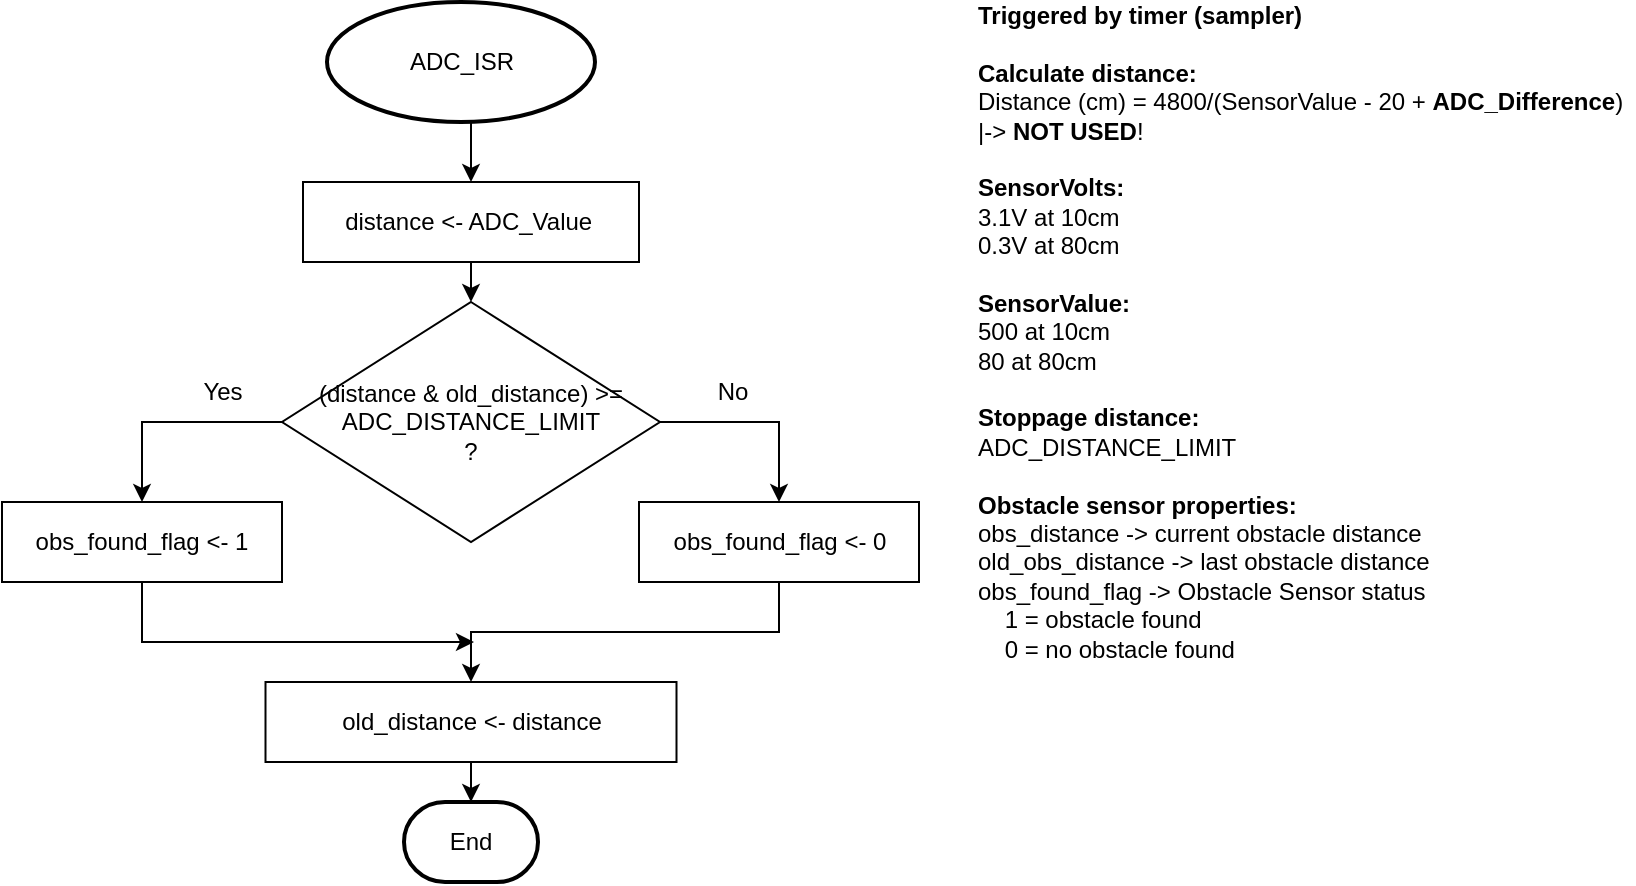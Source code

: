 <mxfile version="14.4.3" type="device" pages="2"><diagram id="zXB-QTWCgHjaD_UmHKEn" name="Obstacle Detector"><mxGraphModel dx="768" dy="522" grid="1" gridSize="10" guides="1" tooltips="1" connect="1" arrows="1" fold="1" page="1" pageScale="1" pageWidth="827" pageHeight="1169" math="0" shadow="0"><root><mxCell id="0"/><mxCell id="1" parent="0"/><mxCell id="hERgeJ6GIpc3N00d1zGr-1" value="&lt;b&gt;Triggered by timer (sampler)&lt;br&gt;&lt;br&gt;Calculate distance:&lt;br&gt;&lt;/b&gt;Distance (cm) = 4800/(SensorValue - 20 + &lt;b&gt;ADC_Difference&lt;/b&gt;)&lt;br&gt;|-&amp;gt; &lt;b&gt;NOT USED&lt;/b&gt;!&lt;br&gt;&lt;br&gt;&lt;b&gt;SensorVolts:&lt;/b&gt;&lt;br&gt;3.1V at 10cm&lt;br&gt;0.3V at 80cm&lt;br&gt;&lt;br&gt;&lt;b&gt;SensorValue:&lt;br&gt;&lt;/b&gt;500 at 10cm&lt;br&gt;80 at 80cm&lt;br&gt;&lt;br&gt;&lt;b&gt;Stoppage distance:&lt;/b&gt;&lt;br&gt;ADC_DISTANCE_LIMIT&lt;br&gt;&lt;br&gt;&lt;b&gt;Obstacle sensor properties:&lt;br&gt;&lt;/b&gt;&lt;span style=&quot;text-align: center&quot;&gt;obs_distance -&amp;gt; current obstacle distance&lt;br&gt;&lt;/span&gt;old_obs_distance -&amp;gt; last obstacle distance&lt;br&gt;obs_found_flag -&amp;gt; Obstacle Sensor status&lt;br&gt;&amp;nbsp; &amp;nbsp; 1 = obstacle found&lt;br&gt;&amp;nbsp; &amp;nbsp; 0 = no obstacle found" style="text;html=1;strokeColor=none;fillColor=none;align=left;verticalAlign=middle;whiteSpace=wrap;rounded=0;" parent="1" vertex="1"><mxGeometry x="497" y="20" width="330" height="330" as="geometry"/></mxCell><mxCell id="nv-L1YiCQC5NOXt7WnT0-2" style="edgeStyle=orthogonalEdgeStyle;rounded=0;orthogonalLoop=1;jettySize=auto;html=1;exitX=0.5;exitY=1;exitDx=0;exitDy=0;exitPerimeter=0;entryX=0.5;entryY=0;entryDx=0;entryDy=0;" parent="1" source="hERgeJ6GIpc3N00d1zGr-2" target="nv-L1YiCQC5NOXt7WnT0-1" edge="1"><mxGeometry relative="1" as="geometry"/></mxCell><mxCell id="hERgeJ6GIpc3N00d1zGr-2" value="ADC_ISR" style="strokeWidth=2;html=1;shape=mxgraph.flowchart.start_1;whiteSpace=wrap;" parent="1" vertex="1"><mxGeometry x="173.5" y="20" width="134" height="60" as="geometry"/></mxCell><mxCell id="hERgeJ6GIpc3N00d1zGr-11" style="edgeStyle=orthogonalEdgeStyle;rounded=0;orthogonalLoop=1;jettySize=auto;html=1;exitX=0;exitY=0.5;exitDx=0;exitDy=0;entryX=0.5;entryY=0;entryDx=0;entryDy=0;" parent="1" source="hERgeJ6GIpc3N00d1zGr-9" target="hERgeJ6GIpc3N00d1zGr-10" edge="1"><mxGeometry relative="1" as="geometry"/></mxCell><mxCell id="2HFQiW6q3KTfWursCWKJ-4" style="edgeStyle=orthogonalEdgeStyle;rounded=0;orthogonalLoop=1;jettySize=auto;html=1;exitX=1;exitY=0.5;exitDx=0;exitDy=0;entryX=0.5;entryY=0;entryDx=0;entryDy=0;" parent="1" source="hERgeJ6GIpc3N00d1zGr-9" target="2HFQiW6q3KTfWursCWKJ-3" edge="1"><mxGeometry relative="1" as="geometry"/></mxCell><mxCell id="hERgeJ6GIpc3N00d1zGr-9" value="(distance &amp;amp; old_distance) &amp;gt;=&lt;br&gt;&lt;span style=&quot;text-align: left&quot;&gt;ADC_DISTANCE_LIMIT&lt;/span&gt;&lt;br style=&quot;text-align: left&quot;&gt;&lt;div style=&quot;text-align: center&quot;&gt;&lt;span style=&quot;text-align: left&quot;&gt;?&lt;/span&gt;&lt;/div&gt;" style="rhombus;whiteSpace=wrap;html=1;align=center;" parent="1" vertex="1"><mxGeometry x="151" y="170" width="189" height="120" as="geometry"/></mxCell><mxCell id="2HFQiW6q3KTfWursCWKJ-6" style="edgeStyle=orthogonalEdgeStyle;rounded=0;orthogonalLoop=1;jettySize=auto;html=1;exitX=0.5;exitY=1;exitDx=0;exitDy=0;" parent="1" source="hERgeJ6GIpc3N00d1zGr-10" edge="1"><mxGeometry relative="1" as="geometry"><mxPoint x="247" y="340" as="targetPoint"/><Array as="points"><mxPoint x="81" y="340"/></Array></mxGeometry></mxCell><mxCell id="hERgeJ6GIpc3N00d1zGr-10" value="obs_found_flag &amp;lt;- 1" style="rounded=0;whiteSpace=wrap;html=1;align=center;" parent="1" vertex="1"><mxGeometry x="11" y="270" width="140" height="40" as="geometry"/></mxCell><mxCell id="hERgeJ6GIpc3N00d1zGr-17" value="End" style="strokeWidth=2;html=1;shape=mxgraph.flowchart.terminator;whiteSpace=wrap;align=center;" parent="1" vertex="1"><mxGeometry x="212" y="420" width="67" height="40" as="geometry"/></mxCell><mxCell id="2HFQiW6q3KTfWursCWKJ-1" style="edgeStyle=orthogonalEdgeStyle;rounded=0;orthogonalLoop=1;jettySize=auto;html=1;exitX=0.5;exitY=1;exitDx=0;exitDy=0;entryX=0.5;entryY=0;entryDx=0;entryDy=0;" parent="1" source="nv-L1YiCQC5NOXt7WnT0-1" target="hERgeJ6GIpc3N00d1zGr-9" edge="1"><mxGeometry relative="1" as="geometry"/></mxCell><mxCell id="nv-L1YiCQC5NOXt7WnT0-1" value="distance &amp;lt;- ADC_Value&amp;nbsp;" style="rounded=0;whiteSpace=wrap;html=1;" parent="1" vertex="1"><mxGeometry x="161.5" y="110" width="168" height="40" as="geometry"/></mxCell><mxCell id="nv-L1YiCQC5NOXt7WnT0-4" value="Yes" style="text;html=1;align=center;verticalAlign=middle;resizable=0;points=[];autosize=1;" parent="1" vertex="1"><mxGeometry x="105.5" y="205" width="30" height="20" as="geometry"/></mxCell><mxCell id="2HFQiW6q3KTfWursCWKJ-8" style="edgeStyle=orthogonalEdgeStyle;rounded=0;orthogonalLoop=1;jettySize=auto;html=1;exitX=0.5;exitY=1;exitDx=0;exitDy=0;entryX=0.5;entryY=0;entryDx=0;entryDy=0;entryPerimeter=0;" parent="1" source="nv-L1YiCQC5NOXt7WnT0-6" target="hERgeJ6GIpc3N00d1zGr-17" edge="1"><mxGeometry relative="1" as="geometry"/></mxCell><mxCell id="nv-L1YiCQC5NOXt7WnT0-6" value="old_distance &amp;lt;- distance" style="rounded=0;whiteSpace=wrap;html=1;" parent="1" vertex="1"><mxGeometry x="142.75" y="360" width="205.5" height="40" as="geometry"/></mxCell><mxCell id="nv-L1YiCQC5NOXt7WnT0-11" value="No" style="text;html=1;align=center;verticalAlign=middle;resizable=0;points=[];autosize=1;" parent="1" vertex="1"><mxGeometry x="360.5" y="205" width="30" height="20" as="geometry"/></mxCell><mxCell id="2HFQiW6q3KTfWursCWKJ-5" style="edgeStyle=orthogonalEdgeStyle;rounded=0;orthogonalLoop=1;jettySize=auto;html=1;exitX=0.5;exitY=1;exitDx=0;exitDy=0;entryX=0.5;entryY=0;entryDx=0;entryDy=0;" parent="1" source="2HFQiW6q3KTfWursCWKJ-3" target="nv-L1YiCQC5NOXt7WnT0-6" edge="1"><mxGeometry relative="1" as="geometry"/></mxCell><mxCell id="2HFQiW6q3KTfWursCWKJ-3" value="obs_found_flag &amp;lt;- 0" style="rounded=0;whiteSpace=wrap;html=1;align=center;" parent="1" vertex="1"><mxGeometry x="329.5" y="270" width="140" height="40" as="geometry"/></mxCell></root></mxGraphModel></diagram><diagram id="HIJ6S7eyiGiwDeMC7sjK" name="Room&amp;Cross Detector"><mxGraphModel dx="768" dy="522" grid="1" gridSize="10" guides="1" tooltips="1" connect="1" arrows="1" fold="1" page="1" pageScale="1" pageWidth="827" pageHeight="1169" math="0" shadow="0"><root><mxCell id="uiHFTxvmWlh4Egur9Vmh-0"/><mxCell id="uiHFTxvmWlh4Egur9Vmh-1" parent="uiHFTxvmWlh4Egur9Vmh-0"/><mxCell id="uiHFTxvmWlh4Egur9Vmh-2" style="edgeStyle=orthogonalEdgeStyle;rounded=0;orthogonalLoop=1;jettySize=auto;html=1;exitX=0.5;exitY=1;exitDx=0;exitDy=0;exitPerimeter=0;entryX=0.5;entryY=0;entryDx=0;entryDy=0;" parent="uiHFTxvmWlh4Egur9Vmh-1" source="uiHFTxvmWlh4Egur9Vmh-3" edge="1"><mxGeometry relative="1" as="geometry"><mxPoint x="382" y="160" as="targetPoint"/></mxGeometry></mxCell><mxCell id="uiHFTxvmWlh4Egur9Vmh-3" value="EXTI_ISR" style="strokeWidth=2;html=1;shape=mxgraph.flowchart.start_1;whiteSpace=wrap;" parent="uiHFTxvmWlh4Egur9Vmh-1" vertex="1"><mxGeometry x="300" y="40" width="164" height="60" as="geometry"/></mxCell><mxCell id="uiHFTxvmWlh4Egur9Vmh-7" value="&lt;b&gt;Triggered by PinA&lt;br&gt;&lt;br&gt;Sensors&lt;/b&gt;:&lt;br&gt;S1 || S8 (???)&lt;br&gt;&lt;br&gt;&lt;b&gt;Pins&lt;/b&gt;:&lt;br&gt;PinA (connected to QTR sensor)&lt;br&gt;PinB (connected to QTR sensor)&lt;br&gt;&lt;span&gt;&lt;br&gt;&lt;/span&gt;" style="text;html=1;align=left;verticalAlign=middle;resizable=0;points=[];autosize=1;" parent="uiHFTxvmWlh4Egur9Vmh-1" vertex="1"><mxGeometry x="540" y="25" width="190" height="130" as="geometry"/></mxCell><mxCell id="uiHFTxvmWlh4Egur9Vmh-8" value="End" style="strokeWidth=2;html=1;shape=mxgraph.flowchart.terminator;whiteSpace=wrap;" parent="uiHFTxvmWlh4Egur9Vmh-1" vertex="1"><mxGeometry x="343" y="390" width="78" height="40" as="geometry"/></mxCell><mxCell id="uiHFTxvmWlh4Egur9Vmh-11" style="edgeStyle=orthogonalEdgeStyle;rounded=0;orthogonalLoop=1;jettySize=auto;html=1;exitX=0.5;exitY=1;exitDx=0;exitDy=0;entryX=0.5;entryY=0;entryDx=0;entryDy=0;entryPerimeter=0;" parent="uiHFTxvmWlh4Egur9Vmh-1" source="uiHFTxvmWlh4Egur9Vmh-12" target="uiHFTxvmWlh4Egur9Vmh-8" edge="1"><mxGeometry relative="1" as="geometry"><Array as="points"><mxPoint x="261" y="360"/><mxPoint x="382" y="360"/></Array></mxGeometry></mxCell><mxCell id="uiHFTxvmWlh4Egur9Vmh-12" value="cross_found_flag &amp;lt;- 1" style="rounded=0;whiteSpace=wrap;html=1;align=center;" parent="uiHFTxvmWlh4Egur9Vmh-1" vertex="1"><mxGeometry x="191" y="260" width="140" height="40" as="geometry"/></mxCell><mxCell id="uiHFTxvmWlh4Egur9Vmh-13" style="edgeStyle=orthogonalEdgeStyle;rounded=0;orthogonalLoop=1;jettySize=auto;html=1;exitX=0;exitY=0.5;exitDx=0;exitDy=0;entryX=0.5;entryY=0;entryDx=0;entryDy=0;" parent="uiHFTxvmWlh4Egur9Vmh-1" source="uiHFTxvmWlh4Egur9Vmh-15" target="uiHFTxvmWlh4Egur9Vmh-12" edge="1"><mxGeometry relative="1" as="geometry"/></mxCell><mxCell id="uiHFTxvmWlh4Egur9Vmh-14" style="edgeStyle=orthogonalEdgeStyle;rounded=0;orthogonalLoop=1;jettySize=auto;html=1;exitX=1;exitY=0.5;exitDx=0;exitDy=0;" parent="uiHFTxvmWlh4Egur9Vmh-1" source="uiHFTxvmWlh4Egur9Vmh-15" target="uiHFTxvmWlh4Egur9Vmh-18" edge="1"><mxGeometry relative="1" as="geometry"/></mxCell><mxCell id="uiHFTxvmWlh4Egur9Vmh-15" value="PinB = 1&lt;br&gt;?" style="rhombus;whiteSpace=wrap;html=1;" parent="uiHFTxvmWlh4Egur9Vmh-1" vertex="1"><mxGeometry x="320.75" y="160" width="121.5" height="80" as="geometry"/></mxCell><mxCell id="uiHFTxvmWlh4Egur9Vmh-16" value="Yes" style="text;html=1;align=center;verticalAlign=middle;resizable=0;points=[];autosize=1;" parent="uiHFTxvmWlh4Egur9Vmh-1" vertex="1"><mxGeometry x="271" y="180" width="40" height="20" as="geometry"/></mxCell><mxCell id="uiHFTxvmWlh4Egur9Vmh-17" style="edgeStyle=orthogonalEdgeStyle;rounded=0;orthogonalLoop=1;jettySize=auto;html=1;exitX=0.5;exitY=1;exitDx=0;exitDy=0;" parent="uiHFTxvmWlh4Egur9Vmh-1" source="uiHFTxvmWlh4Egur9Vmh-18" edge="1"><mxGeometry relative="1" as="geometry"><mxPoint x="380" y="360" as="targetPoint"/><Array as="points"><mxPoint x="503" y="360"/></Array></mxGeometry></mxCell><mxCell id="uiHFTxvmWlh4Egur9Vmh-18" value="room_found_flag &amp;lt;- 1" style="rounded=0;whiteSpace=wrap;html=1;align=center;" parent="uiHFTxvmWlh4Egur9Vmh-1" vertex="1"><mxGeometry x="433" y="260" width="140" height="40" as="geometry"/></mxCell><mxCell id="uiHFTxvmWlh4Egur9Vmh-19" value="No" style="text;html=1;align=center;verticalAlign=middle;resizable=0;points=[];autosize=1;" parent="uiHFTxvmWlh4Egur9Vmh-1" vertex="1"><mxGeometry x="464" y="180" width="30" height="20" as="geometry"/></mxCell></root></mxGraphModel></diagram></mxfile>